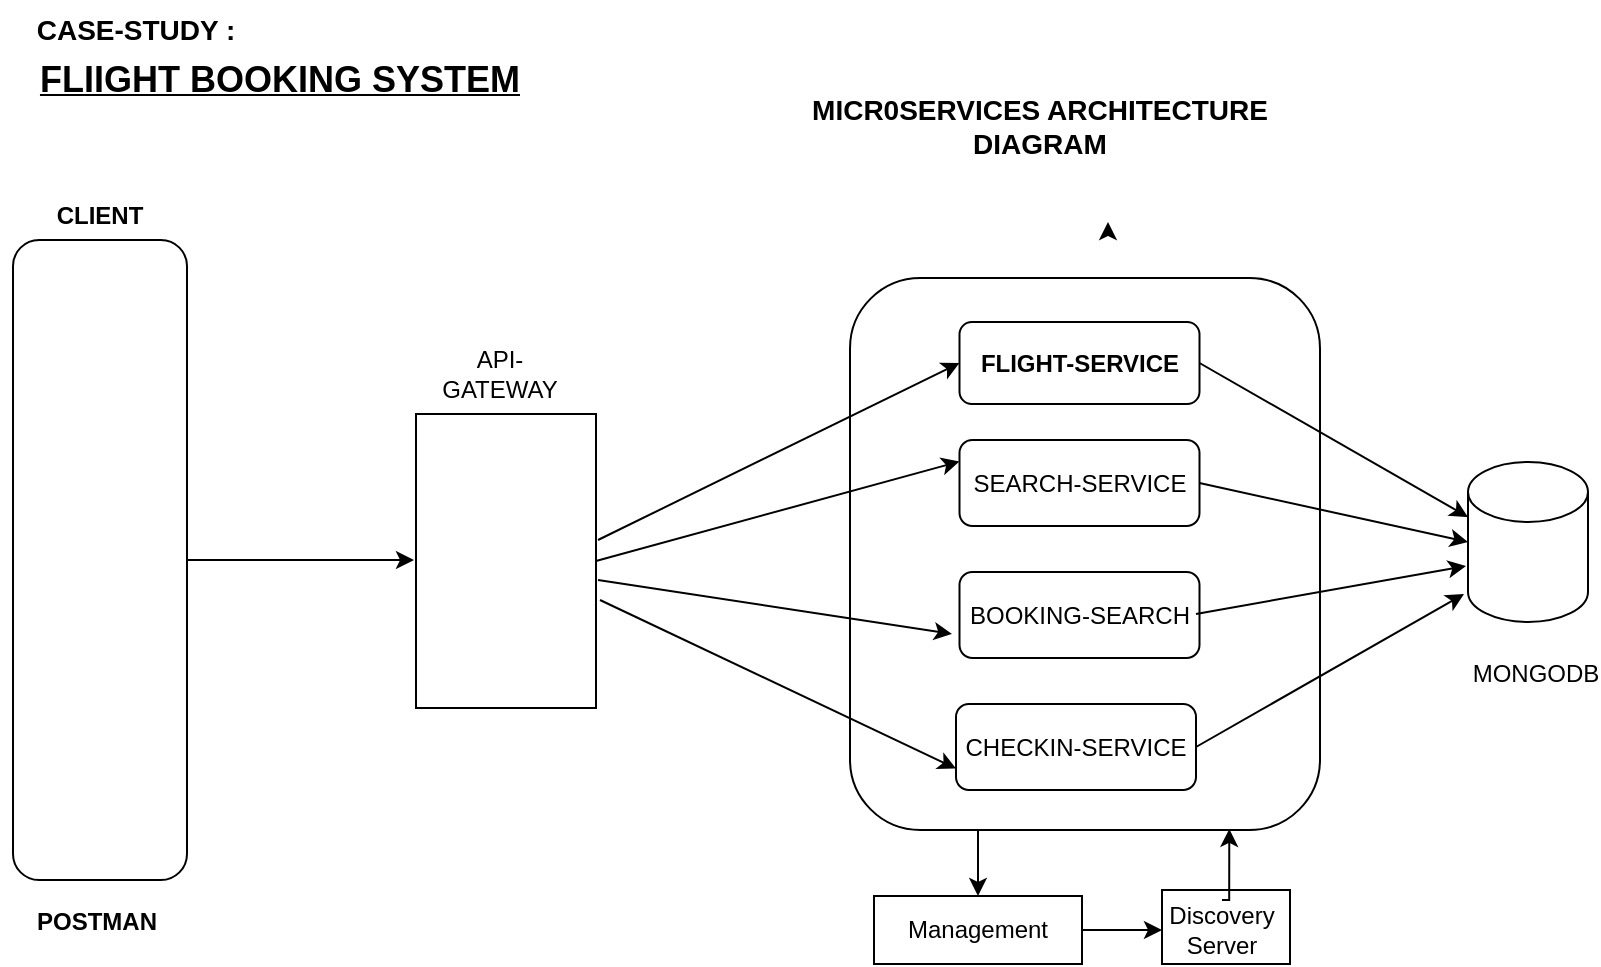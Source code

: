 <mxfile version="21.3.3" type="device">
  <diagram name="Page-1" id="43-9mfdpaEsGzak9Pexi">
    <mxGraphModel dx="794" dy="424" grid="0" gridSize="10" guides="1" tooltips="1" connect="1" arrows="1" fold="1" page="1" pageScale="1" pageWidth="850" pageHeight="1100" background="none" math="0" shadow="0">
      <root>
        <mxCell id="0" />
        <mxCell id="1" parent="0" />
        <mxCell id="Mx3I_MeMF9yTuk2w7JY9-1" value="" style="rounded=0;whiteSpace=wrap;html=1;" vertex="1" parent="1">
          <mxGeometry x="218" y="234" width="90" height="147" as="geometry" />
        </mxCell>
        <mxCell id="Mx3I_MeMF9yTuk2w7JY9-9" style="edgeStyle=orthogonalEdgeStyle;rounded=0;orthogonalLoop=1;jettySize=auto;html=1;exitX=1;exitY=0.5;exitDx=0;exitDy=0;" edge="1" parent="1" source="Mx3I_MeMF9yTuk2w7JY9-2">
          <mxGeometry relative="1" as="geometry">
            <mxPoint x="217" y="307" as="targetPoint" />
          </mxGeometry>
        </mxCell>
        <mxCell id="Mx3I_MeMF9yTuk2w7JY9-2" value="" style="rounded=1;whiteSpace=wrap;html=1;" vertex="1" parent="1">
          <mxGeometry x="16.5" y="147" width="87" height="320" as="geometry" />
        </mxCell>
        <mxCell id="Mx3I_MeMF9yTuk2w7JY9-4" value="&lt;b&gt;&lt;u style=&quot;font-size: 18px;&quot;&gt;FLIIGHT BOOKING SYSTEM&lt;/u&gt;&lt;/b&gt;" style="text;html=1;align=center;verticalAlign=middle;whiteSpace=wrap;rounded=0;" vertex="1" parent="1">
          <mxGeometry x="10" y="52" width="280" height="30" as="geometry" />
        </mxCell>
        <mxCell id="Mx3I_MeMF9yTuk2w7JY9-6" value="CLIENT" style="text;html=1;strokeColor=none;fillColor=none;align=center;verticalAlign=middle;whiteSpace=wrap;rounded=0;fontStyle=1" vertex="1" parent="1">
          <mxGeometry x="30" y="120" width="60" height="30" as="geometry" />
        </mxCell>
        <mxCell id="Mx3I_MeMF9yTuk2w7JY9-7" value="&lt;b&gt;POSTMAN&lt;/b&gt;" style="text;html=1;strokeColor=none;fillColor=none;align=center;verticalAlign=middle;whiteSpace=wrap;rounded=0;" vertex="1" parent="1">
          <mxGeometry x="16.5" y="473" width="83" height="30" as="geometry" />
        </mxCell>
        <mxCell id="Mx3I_MeMF9yTuk2w7JY9-10" value="API-GATEWAY" style="text;html=1;strokeColor=none;fillColor=none;align=center;verticalAlign=middle;whiteSpace=wrap;rounded=0;" vertex="1" parent="1">
          <mxGeometry x="230" y="199" width="60" height="30" as="geometry" />
        </mxCell>
        <mxCell id="Mx3I_MeMF9yTuk2w7JY9-50" style="edgeStyle=orthogonalEdgeStyle;rounded=0;orthogonalLoop=1;jettySize=auto;html=1;exitX=0.25;exitY=1;exitDx=0;exitDy=0;entryX=0.5;entryY=0;entryDx=0;entryDy=0;" edge="1" parent="1" source="Mx3I_MeMF9yTuk2w7JY9-12" target="Mx3I_MeMF9yTuk2w7JY9-48">
          <mxGeometry relative="1" as="geometry" />
        </mxCell>
        <mxCell id="Mx3I_MeMF9yTuk2w7JY9-12" value="" style="rounded=1;whiteSpace=wrap;html=1;" vertex="1" parent="1">
          <mxGeometry x="435" y="166" width="235" height="276" as="geometry" />
        </mxCell>
        <mxCell id="Mx3I_MeMF9yTuk2w7JY9-13" value="BOOKING-SEARCH" style="rounded=1;whiteSpace=wrap;html=1;" vertex="1" parent="1">
          <mxGeometry x="489.75" y="313" width="120" height="43" as="geometry" />
        </mxCell>
        <mxCell id="Mx3I_MeMF9yTuk2w7JY9-15" value="SEARCH-SERVICE" style="rounded=1;whiteSpace=wrap;html=1;" vertex="1" parent="1">
          <mxGeometry x="489.75" y="247" width="120" height="43" as="geometry" />
        </mxCell>
        <mxCell id="Mx3I_MeMF9yTuk2w7JY9-17" value="&lt;b&gt;FLIGHT-SERVICE&lt;/b&gt;" style="whiteSpace=wrap;html=1;rounded=1;" vertex="1" parent="1">
          <mxGeometry x="489.75" y="188" width="120" height="41" as="geometry" />
        </mxCell>
        <mxCell id="Mx3I_MeMF9yTuk2w7JY9-24" style="edgeStyle=orthogonalEdgeStyle;rounded=0;orthogonalLoop=1;jettySize=auto;html=1;exitX=0.5;exitY=1;exitDx=0;exitDy=0;" edge="1" parent="1">
          <mxGeometry relative="1" as="geometry">
            <mxPoint x="564" y="142" as="sourcePoint" />
            <mxPoint x="564" y="138" as="targetPoint" />
          </mxGeometry>
        </mxCell>
        <mxCell id="Mx3I_MeMF9yTuk2w7JY9-26" value="CHECKIN-SERVICE" style="rounded=1;whiteSpace=wrap;html=1;" vertex="1" parent="1">
          <mxGeometry x="488" y="379" width="120" height="43" as="geometry" />
        </mxCell>
        <mxCell id="Mx3I_MeMF9yTuk2w7JY9-31" value="" style="endArrow=classic;html=1;rounded=0;entryX=0;entryY=0.5;entryDx=0;entryDy=0;" edge="1" parent="1" target="Mx3I_MeMF9yTuk2w7JY9-17">
          <mxGeometry width="50" height="50" relative="1" as="geometry">
            <mxPoint x="309" y="297" as="sourcePoint" />
            <mxPoint x="378" y="284" as="targetPoint" />
          </mxGeometry>
        </mxCell>
        <mxCell id="Mx3I_MeMF9yTuk2w7JY9-32" value="" style="endArrow=classic;html=1;rounded=0;entryX=0;entryY=0.25;entryDx=0;entryDy=0;exitX=1;exitY=0.5;exitDx=0;exitDy=0;" edge="1" parent="1" source="Mx3I_MeMF9yTuk2w7JY9-1" target="Mx3I_MeMF9yTuk2w7JY9-15">
          <mxGeometry width="50" height="50" relative="1" as="geometry">
            <mxPoint x="328" y="334" as="sourcePoint" />
            <mxPoint x="378" y="284" as="targetPoint" />
          </mxGeometry>
        </mxCell>
        <mxCell id="Mx3I_MeMF9yTuk2w7JY9-33" value="" style="endArrow=classic;html=1;rounded=0;" edge="1" parent="1">
          <mxGeometry width="50" height="50" relative="1" as="geometry">
            <mxPoint x="309" y="317" as="sourcePoint" />
            <mxPoint x="486" y="344" as="targetPoint" />
          </mxGeometry>
        </mxCell>
        <mxCell id="Mx3I_MeMF9yTuk2w7JY9-35" value="" style="endArrow=classic;html=1;rounded=0;entryX=0;entryY=0.75;entryDx=0;entryDy=0;" edge="1" parent="1" target="Mx3I_MeMF9yTuk2w7JY9-26">
          <mxGeometry width="50" height="50" relative="1" as="geometry">
            <mxPoint x="310" y="327" as="sourcePoint" />
            <mxPoint x="378" y="284" as="targetPoint" />
          </mxGeometry>
        </mxCell>
        <mxCell id="Mx3I_MeMF9yTuk2w7JY9-36" value="" style="shape=cylinder3;whiteSpace=wrap;html=1;boundedLbl=1;backgroundOutline=1;size=15;" vertex="1" parent="1">
          <mxGeometry x="744" y="258" width="60" height="80" as="geometry" />
        </mxCell>
        <mxCell id="Mx3I_MeMF9yTuk2w7JY9-38" value="" style="endArrow=classic;html=1;rounded=0;entryX=0;entryY=0.5;entryDx=0;entryDy=0;entryPerimeter=0;exitX=1;exitY=0.5;exitDx=0;exitDy=0;" edge="1" parent="1" source="Mx3I_MeMF9yTuk2w7JY9-15" target="Mx3I_MeMF9yTuk2w7JY9-36">
          <mxGeometry width="50" height="50" relative="1" as="geometry">
            <mxPoint x="635" y="289" as="sourcePoint" />
            <mxPoint x="658" y="284" as="targetPoint" />
          </mxGeometry>
        </mxCell>
        <mxCell id="Mx3I_MeMF9yTuk2w7JY9-39" value="" style="endArrow=classic;html=1;rounded=0;exitX=1;exitY=0.5;exitDx=0;exitDy=0;" edge="1" parent="1" source="Mx3I_MeMF9yTuk2w7JY9-26">
          <mxGeometry width="50" height="50" relative="1" as="geometry">
            <mxPoint x="608" y="334" as="sourcePoint" />
            <mxPoint x="742" y="324" as="targetPoint" />
          </mxGeometry>
        </mxCell>
        <mxCell id="Mx3I_MeMF9yTuk2w7JY9-40" value="" style="endArrow=classic;html=1;rounded=0;" edge="1" parent="1">
          <mxGeometry width="50" height="50" relative="1" as="geometry">
            <mxPoint x="608" y="334" as="sourcePoint" />
            <mxPoint x="743" y="310" as="targetPoint" />
          </mxGeometry>
        </mxCell>
        <mxCell id="Mx3I_MeMF9yTuk2w7JY9-41" value="" style="endArrow=classic;html=1;rounded=0;entryX=0;entryY=0;entryDx=0;entryDy=27.5;entryPerimeter=0;exitX=1;exitY=0.5;exitDx=0;exitDy=0;" edge="1" parent="1" source="Mx3I_MeMF9yTuk2w7JY9-17" target="Mx3I_MeMF9yTuk2w7JY9-36">
          <mxGeometry width="50" height="50" relative="1" as="geometry">
            <mxPoint x="608" y="334" as="sourcePoint" />
            <mxPoint x="658" y="284" as="targetPoint" />
          </mxGeometry>
        </mxCell>
        <mxCell id="Mx3I_MeMF9yTuk2w7JY9-46" value="Discovery Server" style="text;html=1;strokeColor=none;fillColor=none;align=center;verticalAlign=middle;whiteSpace=wrap;rounded=0;" vertex="1" parent="1">
          <mxGeometry x="596" y="476" width="60" height="30" as="geometry" />
        </mxCell>
        <mxCell id="Mx3I_MeMF9yTuk2w7JY9-47" value="" style="rounded=0;whiteSpace=wrap;html=1;" vertex="1" parent="1">
          <mxGeometry x="591" y="472" width="64" height="37" as="geometry" />
        </mxCell>
        <mxCell id="Mx3I_MeMF9yTuk2w7JY9-54" style="edgeStyle=orthogonalEdgeStyle;rounded=0;orthogonalLoop=1;jettySize=auto;html=1;exitX=1;exitY=0.5;exitDx=0;exitDy=0;entryX=0;entryY=0.5;entryDx=0;entryDy=0;" edge="1" parent="1" source="Mx3I_MeMF9yTuk2w7JY9-48" target="Mx3I_MeMF9yTuk2w7JY9-49">
          <mxGeometry relative="1" as="geometry" />
        </mxCell>
        <mxCell id="Mx3I_MeMF9yTuk2w7JY9-48" value="Management" style="rounded=0;whiteSpace=wrap;html=1;" vertex="1" parent="1">
          <mxGeometry x="447" y="475" width="104" height="34" as="geometry" />
        </mxCell>
        <mxCell id="Mx3I_MeMF9yTuk2w7JY9-55" style="edgeStyle=orthogonalEdgeStyle;rounded=0;orthogonalLoop=1;jettySize=auto;html=1;exitX=0.5;exitY=0;exitDx=0;exitDy=0;entryX=0.807;entryY=0.998;entryDx=0;entryDy=0;entryPerimeter=0;" edge="1" parent="1" source="Mx3I_MeMF9yTuk2w7JY9-49" target="Mx3I_MeMF9yTuk2w7JY9-12">
          <mxGeometry relative="1" as="geometry" />
        </mxCell>
        <mxCell id="Mx3I_MeMF9yTuk2w7JY9-49" value="Discovery Server" style="text;html=1;strokeColor=none;fillColor=none;align=center;verticalAlign=middle;whiteSpace=wrap;rounded=0;" vertex="1" parent="1">
          <mxGeometry x="591" y="477" width="60" height="30" as="geometry" />
        </mxCell>
        <mxCell id="Mx3I_MeMF9yTuk2w7JY9-56" value="MONGODB" style="text;html=1;strokeColor=none;fillColor=none;align=center;verticalAlign=middle;whiteSpace=wrap;rounded=0;" vertex="1" parent="1">
          <mxGeometry x="748" y="349" width="60" height="30" as="geometry" />
        </mxCell>
        <mxCell id="Mx3I_MeMF9yTuk2w7JY9-57" value="&lt;b&gt;&lt;font style=&quot;font-size: 14px;&quot;&gt;MICR0SERVICES ARCHITECTURE DIAGRAM&lt;/font&gt;&lt;/b&gt;" style="text;html=1;strokeColor=none;fillColor=none;align=center;verticalAlign=middle;whiteSpace=wrap;rounded=0;" vertex="1" parent="1">
          <mxGeometry x="386" y="75" width="287.5" height="30" as="geometry" />
        </mxCell>
        <mxCell id="Mx3I_MeMF9yTuk2w7JY9-58" value="&lt;b&gt;&lt;font style=&quot;font-size: 14px;&quot;&gt;CASE-STUDY :&lt;/font&gt;&lt;/b&gt;" style="text;html=1;strokeColor=none;fillColor=none;align=center;verticalAlign=middle;whiteSpace=wrap;rounded=0;" vertex="1" parent="1">
          <mxGeometry x="25" y="27" width="105.5" height="30" as="geometry" />
        </mxCell>
      </root>
    </mxGraphModel>
  </diagram>
</mxfile>
